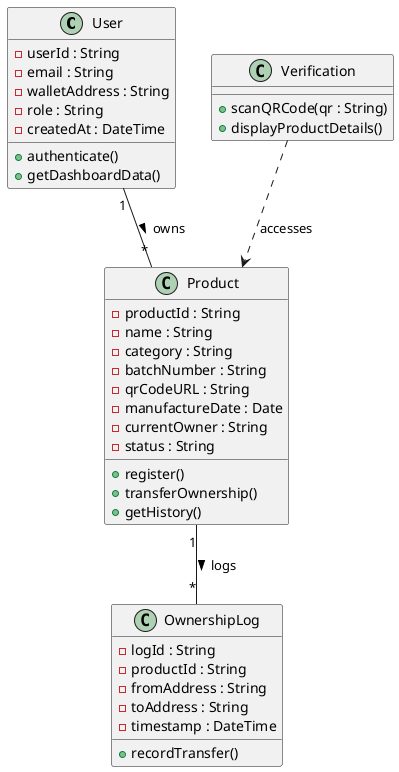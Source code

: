 @startuml class

class User {
  - userId : String
  - email : String
  - walletAddress : String
  - role : String
  - createdAt : DateTime
  + authenticate()
  + getDashboardData()
}

class Product {
  - productId : String
  - name : String
  - category : String
  - batchNumber : String
  - qrCodeURL : String
  - manufactureDate : Date
  - currentOwner : String
  - status : String
  + register()
  + transferOwnership()
  + getHistory()
}

class OwnershipLog {
  - logId : String
  - productId : String
  - fromAddress : String
  - toAddress : String
  - timestamp : DateTime
  + recordTransfer()
}

class Verification {
  + scanQRCode(qr : String)
  + displayProductDetails()
}

User "1" -- "*" Product : owns >
Product "1" -- "*" OwnershipLog : logs >
Verification ..> Product : accesses

@enduml
